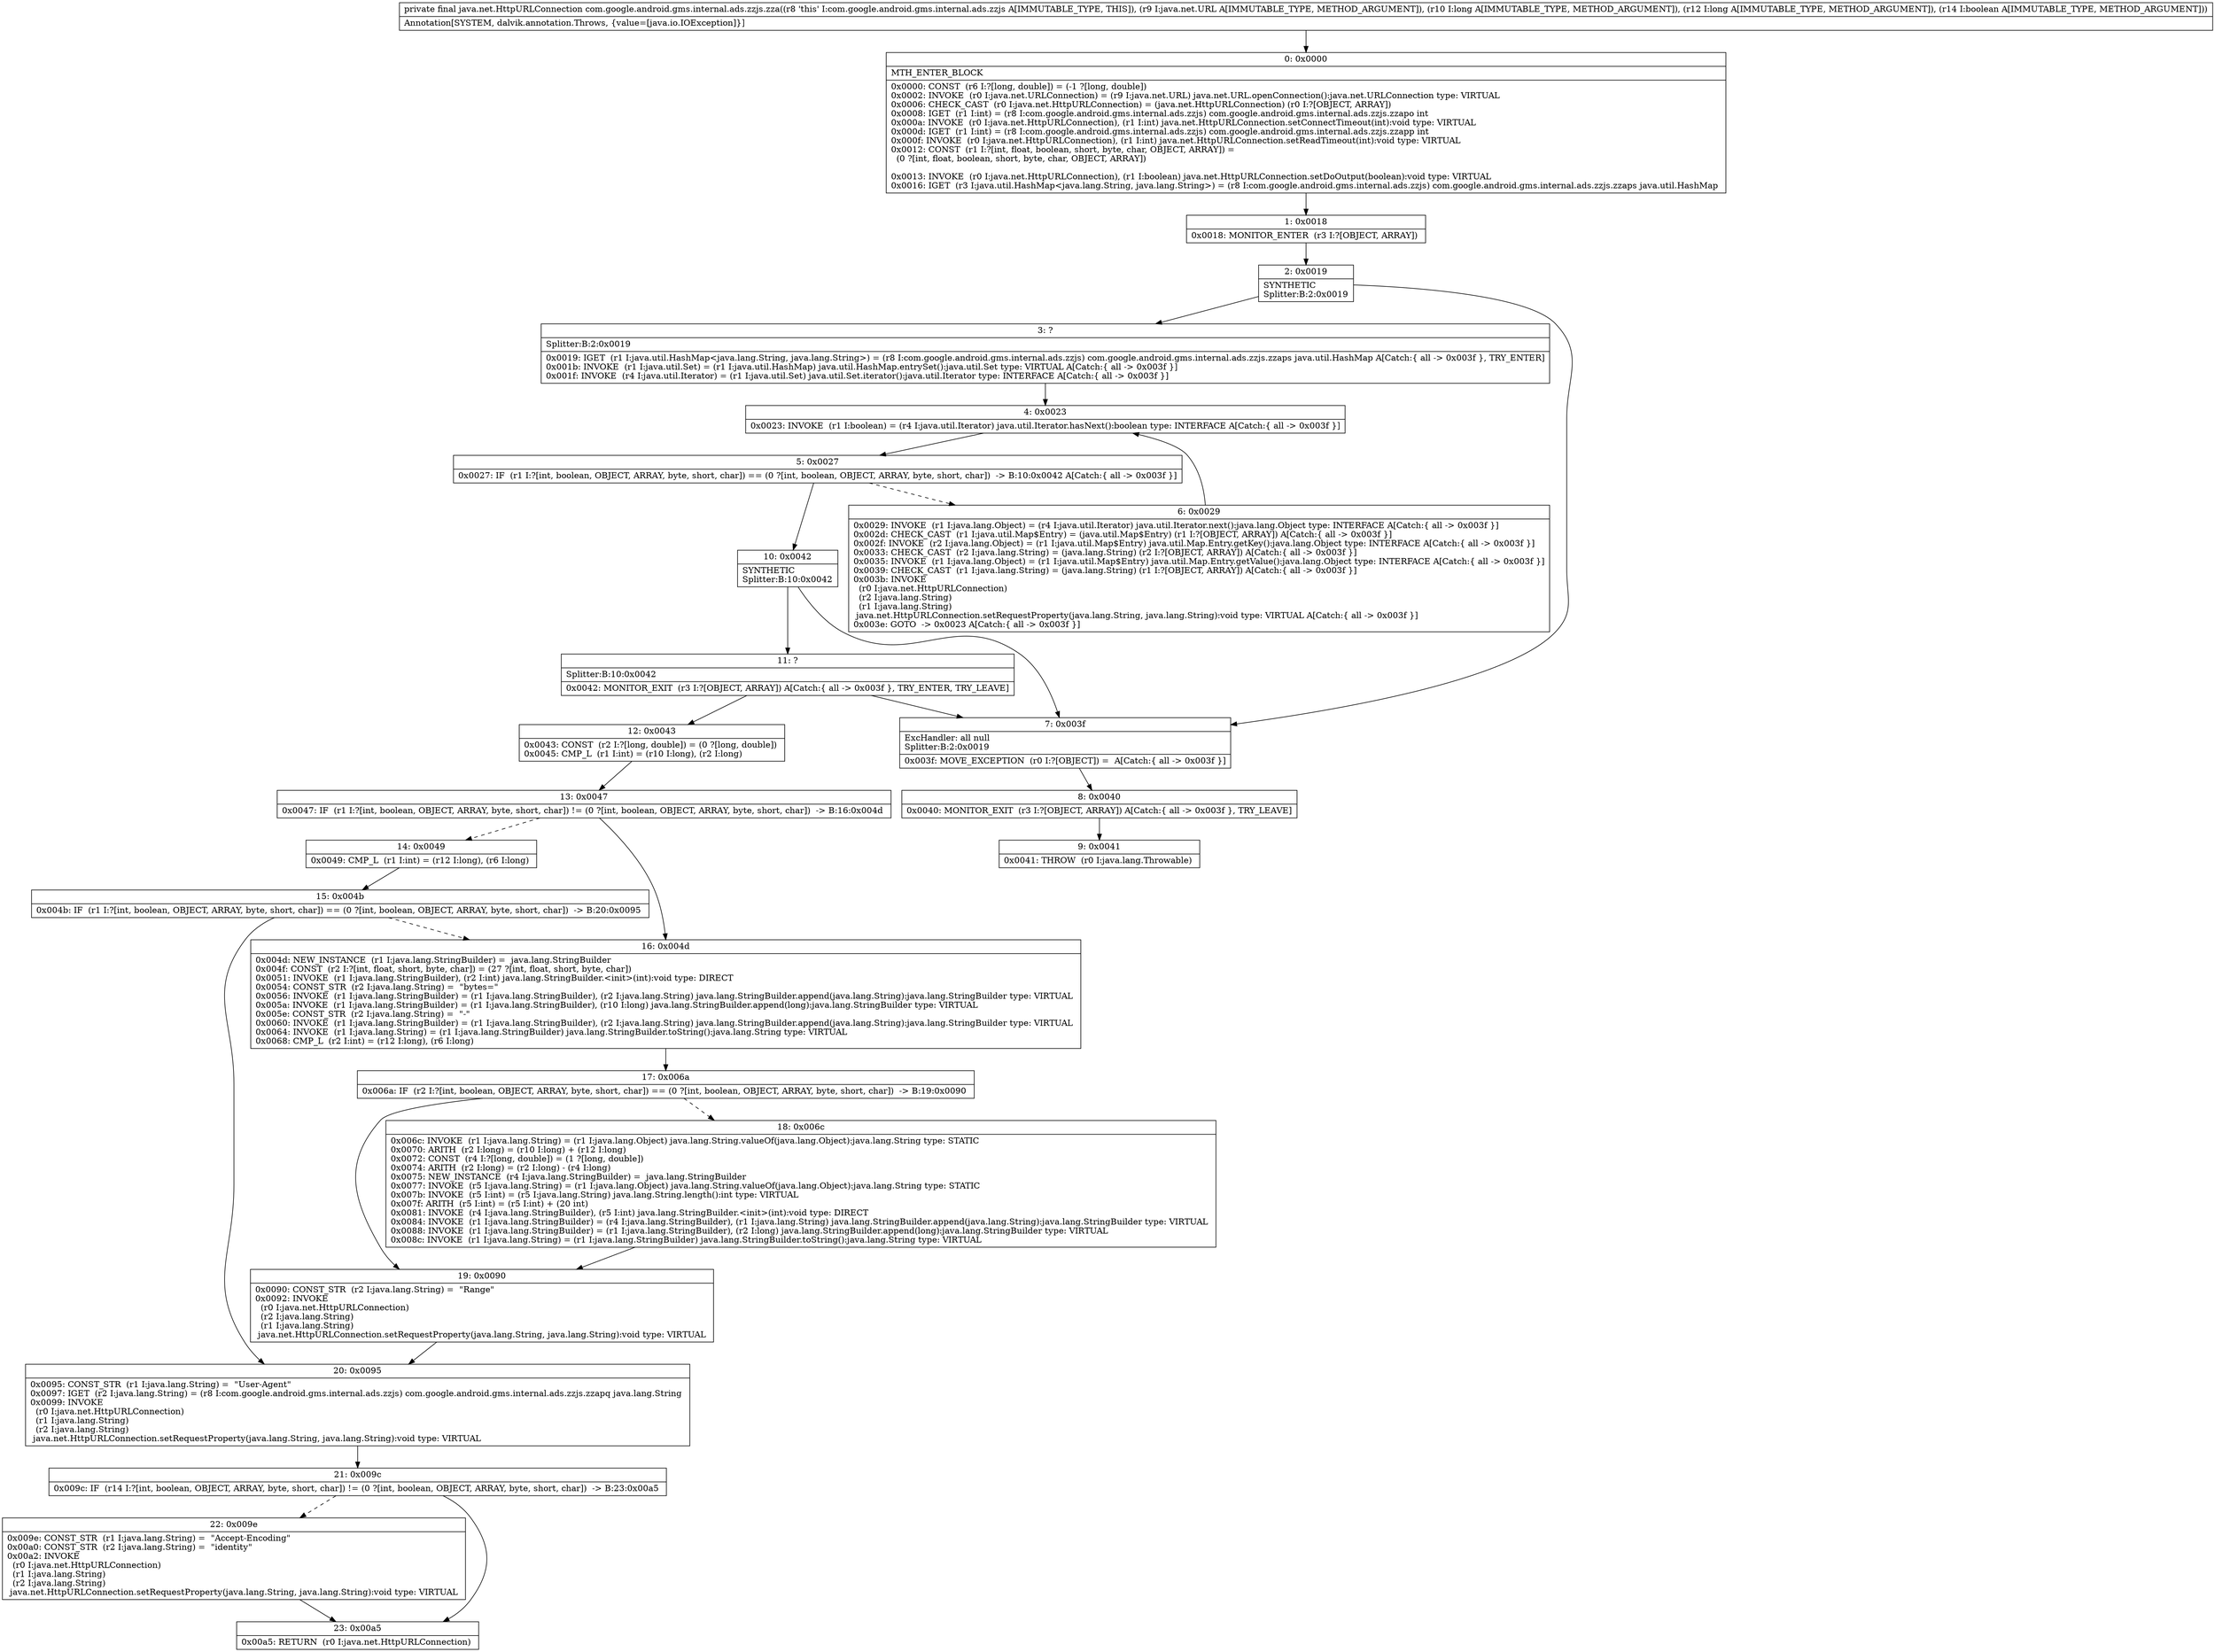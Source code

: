 digraph "CFG forcom.google.android.gms.internal.ads.zzjs.zza(Ljava\/net\/URL;JJZ)Ljava\/net\/HttpURLConnection;" {
Node_0 [shape=record,label="{0\:\ 0x0000|MTH_ENTER_BLOCK\l|0x0000: CONST  (r6 I:?[long, double]) = (\-1 ?[long, double]) \l0x0002: INVOKE  (r0 I:java.net.URLConnection) = (r9 I:java.net.URL) java.net.URL.openConnection():java.net.URLConnection type: VIRTUAL \l0x0006: CHECK_CAST  (r0 I:java.net.HttpURLConnection) = (java.net.HttpURLConnection) (r0 I:?[OBJECT, ARRAY]) \l0x0008: IGET  (r1 I:int) = (r8 I:com.google.android.gms.internal.ads.zzjs) com.google.android.gms.internal.ads.zzjs.zzapo int \l0x000a: INVOKE  (r0 I:java.net.HttpURLConnection), (r1 I:int) java.net.HttpURLConnection.setConnectTimeout(int):void type: VIRTUAL \l0x000d: IGET  (r1 I:int) = (r8 I:com.google.android.gms.internal.ads.zzjs) com.google.android.gms.internal.ads.zzjs.zzapp int \l0x000f: INVOKE  (r0 I:java.net.HttpURLConnection), (r1 I:int) java.net.HttpURLConnection.setReadTimeout(int):void type: VIRTUAL \l0x0012: CONST  (r1 I:?[int, float, boolean, short, byte, char, OBJECT, ARRAY]) = \l  (0 ?[int, float, boolean, short, byte, char, OBJECT, ARRAY])\l \l0x0013: INVOKE  (r0 I:java.net.HttpURLConnection), (r1 I:boolean) java.net.HttpURLConnection.setDoOutput(boolean):void type: VIRTUAL \l0x0016: IGET  (r3 I:java.util.HashMap\<java.lang.String, java.lang.String\>) = (r8 I:com.google.android.gms.internal.ads.zzjs) com.google.android.gms.internal.ads.zzjs.zzaps java.util.HashMap \l}"];
Node_1 [shape=record,label="{1\:\ 0x0018|0x0018: MONITOR_ENTER  (r3 I:?[OBJECT, ARRAY]) \l}"];
Node_2 [shape=record,label="{2\:\ 0x0019|SYNTHETIC\lSplitter:B:2:0x0019\l}"];
Node_3 [shape=record,label="{3\:\ ?|Splitter:B:2:0x0019\l|0x0019: IGET  (r1 I:java.util.HashMap\<java.lang.String, java.lang.String\>) = (r8 I:com.google.android.gms.internal.ads.zzjs) com.google.android.gms.internal.ads.zzjs.zzaps java.util.HashMap A[Catch:\{ all \-\> 0x003f \}, TRY_ENTER]\l0x001b: INVOKE  (r1 I:java.util.Set) = (r1 I:java.util.HashMap) java.util.HashMap.entrySet():java.util.Set type: VIRTUAL A[Catch:\{ all \-\> 0x003f \}]\l0x001f: INVOKE  (r4 I:java.util.Iterator) = (r1 I:java.util.Set) java.util.Set.iterator():java.util.Iterator type: INTERFACE A[Catch:\{ all \-\> 0x003f \}]\l}"];
Node_4 [shape=record,label="{4\:\ 0x0023|0x0023: INVOKE  (r1 I:boolean) = (r4 I:java.util.Iterator) java.util.Iterator.hasNext():boolean type: INTERFACE A[Catch:\{ all \-\> 0x003f \}]\l}"];
Node_5 [shape=record,label="{5\:\ 0x0027|0x0027: IF  (r1 I:?[int, boolean, OBJECT, ARRAY, byte, short, char]) == (0 ?[int, boolean, OBJECT, ARRAY, byte, short, char])  \-\> B:10:0x0042 A[Catch:\{ all \-\> 0x003f \}]\l}"];
Node_6 [shape=record,label="{6\:\ 0x0029|0x0029: INVOKE  (r1 I:java.lang.Object) = (r4 I:java.util.Iterator) java.util.Iterator.next():java.lang.Object type: INTERFACE A[Catch:\{ all \-\> 0x003f \}]\l0x002d: CHECK_CAST  (r1 I:java.util.Map$Entry) = (java.util.Map$Entry) (r1 I:?[OBJECT, ARRAY]) A[Catch:\{ all \-\> 0x003f \}]\l0x002f: INVOKE  (r2 I:java.lang.Object) = (r1 I:java.util.Map$Entry) java.util.Map.Entry.getKey():java.lang.Object type: INTERFACE A[Catch:\{ all \-\> 0x003f \}]\l0x0033: CHECK_CAST  (r2 I:java.lang.String) = (java.lang.String) (r2 I:?[OBJECT, ARRAY]) A[Catch:\{ all \-\> 0x003f \}]\l0x0035: INVOKE  (r1 I:java.lang.Object) = (r1 I:java.util.Map$Entry) java.util.Map.Entry.getValue():java.lang.Object type: INTERFACE A[Catch:\{ all \-\> 0x003f \}]\l0x0039: CHECK_CAST  (r1 I:java.lang.String) = (java.lang.String) (r1 I:?[OBJECT, ARRAY]) A[Catch:\{ all \-\> 0x003f \}]\l0x003b: INVOKE  \l  (r0 I:java.net.HttpURLConnection)\l  (r2 I:java.lang.String)\l  (r1 I:java.lang.String)\l java.net.HttpURLConnection.setRequestProperty(java.lang.String, java.lang.String):void type: VIRTUAL A[Catch:\{ all \-\> 0x003f \}]\l0x003e: GOTO  \-\> 0x0023 A[Catch:\{ all \-\> 0x003f \}]\l}"];
Node_7 [shape=record,label="{7\:\ 0x003f|ExcHandler: all null\lSplitter:B:2:0x0019\l|0x003f: MOVE_EXCEPTION  (r0 I:?[OBJECT]) =  A[Catch:\{ all \-\> 0x003f \}]\l}"];
Node_8 [shape=record,label="{8\:\ 0x0040|0x0040: MONITOR_EXIT  (r3 I:?[OBJECT, ARRAY]) A[Catch:\{ all \-\> 0x003f \}, TRY_LEAVE]\l}"];
Node_9 [shape=record,label="{9\:\ 0x0041|0x0041: THROW  (r0 I:java.lang.Throwable) \l}"];
Node_10 [shape=record,label="{10\:\ 0x0042|SYNTHETIC\lSplitter:B:10:0x0042\l}"];
Node_11 [shape=record,label="{11\:\ ?|Splitter:B:10:0x0042\l|0x0042: MONITOR_EXIT  (r3 I:?[OBJECT, ARRAY]) A[Catch:\{ all \-\> 0x003f \}, TRY_ENTER, TRY_LEAVE]\l}"];
Node_12 [shape=record,label="{12\:\ 0x0043|0x0043: CONST  (r2 I:?[long, double]) = (0 ?[long, double]) \l0x0045: CMP_L  (r1 I:int) = (r10 I:long), (r2 I:long) \l}"];
Node_13 [shape=record,label="{13\:\ 0x0047|0x0047: IF  (r1 I:?[int, boolean, OBJECT, ARRAY, byte, short, char]) != (0 ?[int, boolean, OBJECT, ARRAY, byte, short, char])  \-\> B:16:0x004d \l}"];
Node_14 [shape=record,label="{14\:\ 0x0049|0x0049: CMP_L  (r1 I:int) = (r12 I:long), (r6 I:long) \l}"];
Node_15 [shape=record,label="{15\:\ 0x004b|0x004b: IF  (r1 I:?[int, boolean, OBJECT, ARRAY, byte, short, char]) == (0 ?[int, boolean, OBJECT, ARRAY, byte, short, char])  \-\> B:20:0x0095 \l}"];
Node_16 [shape=record,label="{16\:\ 0x004d|0x004d: NEW_INSTANCE  (r1 I:java.lang.StringBuilder) =  java.lang.StringBuilder \l0x004f: CONST  (r2 I:?[int, float, short, byte, char]) = (27 ?[int, float, short, byte, char]) \l0x0051: INVOKE  (r1 I:java.lang.StringBuilder), (r2 I:int) java.lang.StringBuilder.\<init\>(int):void type: DIRECT \l0x0054: CONST_STR  (r2 I:java.lang.String) =  \"bytes=\" \l0x0056: INVOKE  (r1 I:java.lang.StringBuilder) = (r1 I:java.lang.StringBuilder), (r2 I:java.lang.String) java.lang.StringBuilder.append(java.lang.String):java.lang.StringBuilder type: VIRTUAL \l0x005a: INVOKE  (r1 I:java.lang.StringBuilder) = (r1 I:java.lang.StringBuilder), (r10 I:long) java.lang.StringBuilder.append(long):java.lang.StringBuilder type: VIRTUAL \l0x005e: CONST_STR  (r2 I:java.lang.String) =  \"\-\" \l0x0060: INVOKE  (r1 I:java.lang.StringBuilder) = (r1 I:java.lang.StringBuilder), (r2 I:java.lang.String) java.lang.StringBuilder.append(java.lang.String):java.lang.StringBuilder type: VIRTUAL \l0x0064: INVOKE  (r1 I:java.lang.String) = (r1 I:java.lang.StringBuilder) java.lang.StringBuilder.toString():java.lang.String type: VIRTUAL \l0x0068: CMP_L  (r2 I:int) = (r12 I:long), (r6 I:long) \l}"];
Node_17 [shape=record,label="{17\:\ 0x006a|0x006a: IF  (r2 I:?[int, boolean, OBJECT, ARRAY, byte, short, char]) == (0 ?[int, boolean, OBJECT, ARRAY, byte, short, char])  \-\> B:19:0x0090 \l}"];
Node_18 [shape=record,label="{18\:\ 0x006c|0x006c: INVOKE  (r1 I:java.lang.String) = (r1 I:java.lang.Object) java.lang.String.valueOf(java.lang.Object):java.lang.String type: STATIC \l0x0070: ARITH  (r2 I:long) = (r10 I:long) + (r12 I:long) \l0x0072: CONST  (r4 I:?[long, double]) = (1 ?[long, double]) \l0x0074: ARITH  (r2 I:long) = (r2 I:long) \- (r4 I:long) \l0x0075: NEW_INSTANCE  (r4 I:java.lang.StringBuilder) =  java.lang.StringBuilder \l0x0077: INVOKE  (r5 I:java.lang.String) = (r1 I:java.lang.Object) java.lang.String.valueOf(java.lang.Object):java.lang.String type: STATIC \l0x007b: INVOKE  (r5 I:int) = (r5 I:java.lang.String) java.lang.String.length():int type: VIRTUAL \l0x007f: ARITH  (r5 I:int) = (r5 I:int) + (20 int) \l0x0081: INVOKE  (r4 I:java.lang.StringBuilder), (r5 I:int) java.lang.StringBuilder.\<init\>(int):void type: DIRECT \l0x0084: INVOKE  (r1 I:java.lang.StringBuilder) = (r4 I:java.lang.StringBuilder), (r1 I:java.lang.String) java.lang.StringBuilder.append(java.lang.String):java.lang.StringBuilder type: VIRTUAL \l0x0088: INVOKE  (r1 I:java.lang.StringBuilder) = (r1 I:java.lang.StringBuilder), (r2 I:long) java.lang.StringBuilder.append(long):java.lang.StringBuilder type: VIRTUAL \l0x008c: INVOKE  (r1 I:java.lang.String) = (r1 I:java.lang.StringBuilder) java.lang.StringBuilder.toString():java.lang.String type: VIRTUAL \l}"];
Node_19 [shape=record,label="{19\:\ 0x0090|0x0090: CONST_STR  (r2 I:java.lang.String) =  \"Range\" \l0x0092: INVOKE  \l  (r0 I:java.net.HttpURLConnection)\l  (r2 I:java.lang.String)\l  (r1 I:java.lang.String)\l java.net.HttpURLConnection.setRequestProperty(java.lang.String, java.lang.String):void type: VIRTUAL \l}"];
Node_20 [shape=record,label="{20\:\ 0x0095|0x0095: CONST_STR  (r1 I:java.lang.String) =  \"User\-Agent\" \l0x0097: IGET  (r2 I:java.lang.String) = (r8 I:com.google.android.gms.internal.ads.zzjs) com.google.android.gms.internal.ads.zzjs.zzapq java.lang.String \l0x0099: INVOKE  \l  (r0 I:java.net.HttpURLConnection)\l  (r1 I:java.lang.String)\l  (r2 I:java.lang.String)\l java.net.HttpURLConnection.setRequestProperty(java.lang.String, java.lang.String):void type: VIRTUAL \l}"];
Node_21 [shape=record,label="{21\:\ 0x009c|0x009c: IF  (r14 I:?[int, boolean, OBJECT, ARRAY, byte, short, char]) != (0 ?[int, boolean, OBJECT, ARRAY, byte, short, char])  \-\> B:23:0x00a5 \l}"];
Node_22 [shape=record,label="{22\:\ 0x009e|0x009e: CONST_STR  (r1 I:java.lang.String) =  \"Accept\-Encoding\" \l0x00a0: CONST_STR  (r2 I:java.lang.String) =  \"identity\" \l0x00a2: INVOKE  \l  (r0 I:java.net.HttpURLConnection)\l  (r1 I:java.lang.String)\l  (r2 I:java.lang.String)\l java.net.HttpURLConnection.setRequestProperty(java.lang.String, java.lang.String):void type: VIRTUAL \l}"];
Node_23 [shape=record,label="{23\:\ 0x00a5|0x00a5: RETURN  (r0 I:java.net.HttpURLConnection) \l}"];
MethodNode[shape=record,label="{private final java.net.HttpURLConnection com.google.android.gms.internal.ads.zzjs.zza((r8 'this' I:com.google.android.gms.internal.ads.zzjs A[IMMUTABLE_TYPE, THIS]), (r9 I:java.net.URL A[IMMUTABLE_TYPE, METHOD_ARGUMENT]), (r10 I:long A[IMMUTABLE_TYPE, METHOD_ARGUMENT]), (r12 I:long A[IMMUTABLE_TYPE, METHOD_ARGUMENT]), (r14 I:boolean A[IMMUTABLE_TYPE, METHOD_ARGUMENT]))  | Annotation[SYSTEM, dalvik.annotation.Throws, \{value=[java.io.IOException]\}]\l}"];
MethodNode -> Node_0;
Node_0 -> Node_1;
Node_1 -> Node_2;
Node_2 -> Node_3;
Node_2 -> Node_7;
Node_3 -> Node_4;
Node_4 -> Node_5;
Node_5 -> Node_6[style=dashed];
Node_5 -> Node_10;
Node_6 -> Node_4;
Node_7 -> Node_8;
Node_8 -> Node_9;
Node_10 -> Node_11;
Node_10 -> Node_7;
Node_11 -> Node_12;
Node_11 -> Node_7;
Node_12 -> Node_13;
Node_13 -> Node_14[style=dashed];
Node_13 -> Node_16;
Node_14 -> Node_15;
Node_15 -> Node_16[style=dashed];
Node_15 -> Node_20;
Node_16 -> Node_17;
Node_17 -> Node_18[style=dashed];
Node_17 -> Node_19;
Node_18 -> Node_19;
Node_19 -> Node_20;
Node_20 -> Node_21;
Node_21 -> Node_22[style=dashed];
Node_21 -> Node_23;
Node_22 -> Node_23;
}

